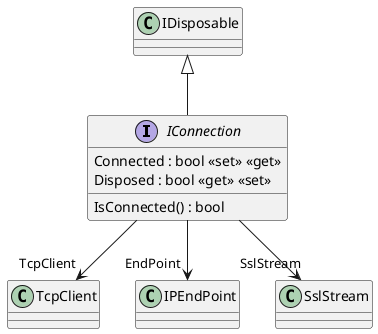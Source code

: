 @startuml
interface IConnection {
    Connected : bool <<set>> <<get>>
    Disposed : bool <<get>> <<set>>
    IsConnected() : bool
}
IDisposable <|-- IConnection
IConnection --> "TcpClient" TcpClient
IConnection --> "EndPoint" IPEndPoint
IConnection --> "SslStream" SslStream
@enduml
